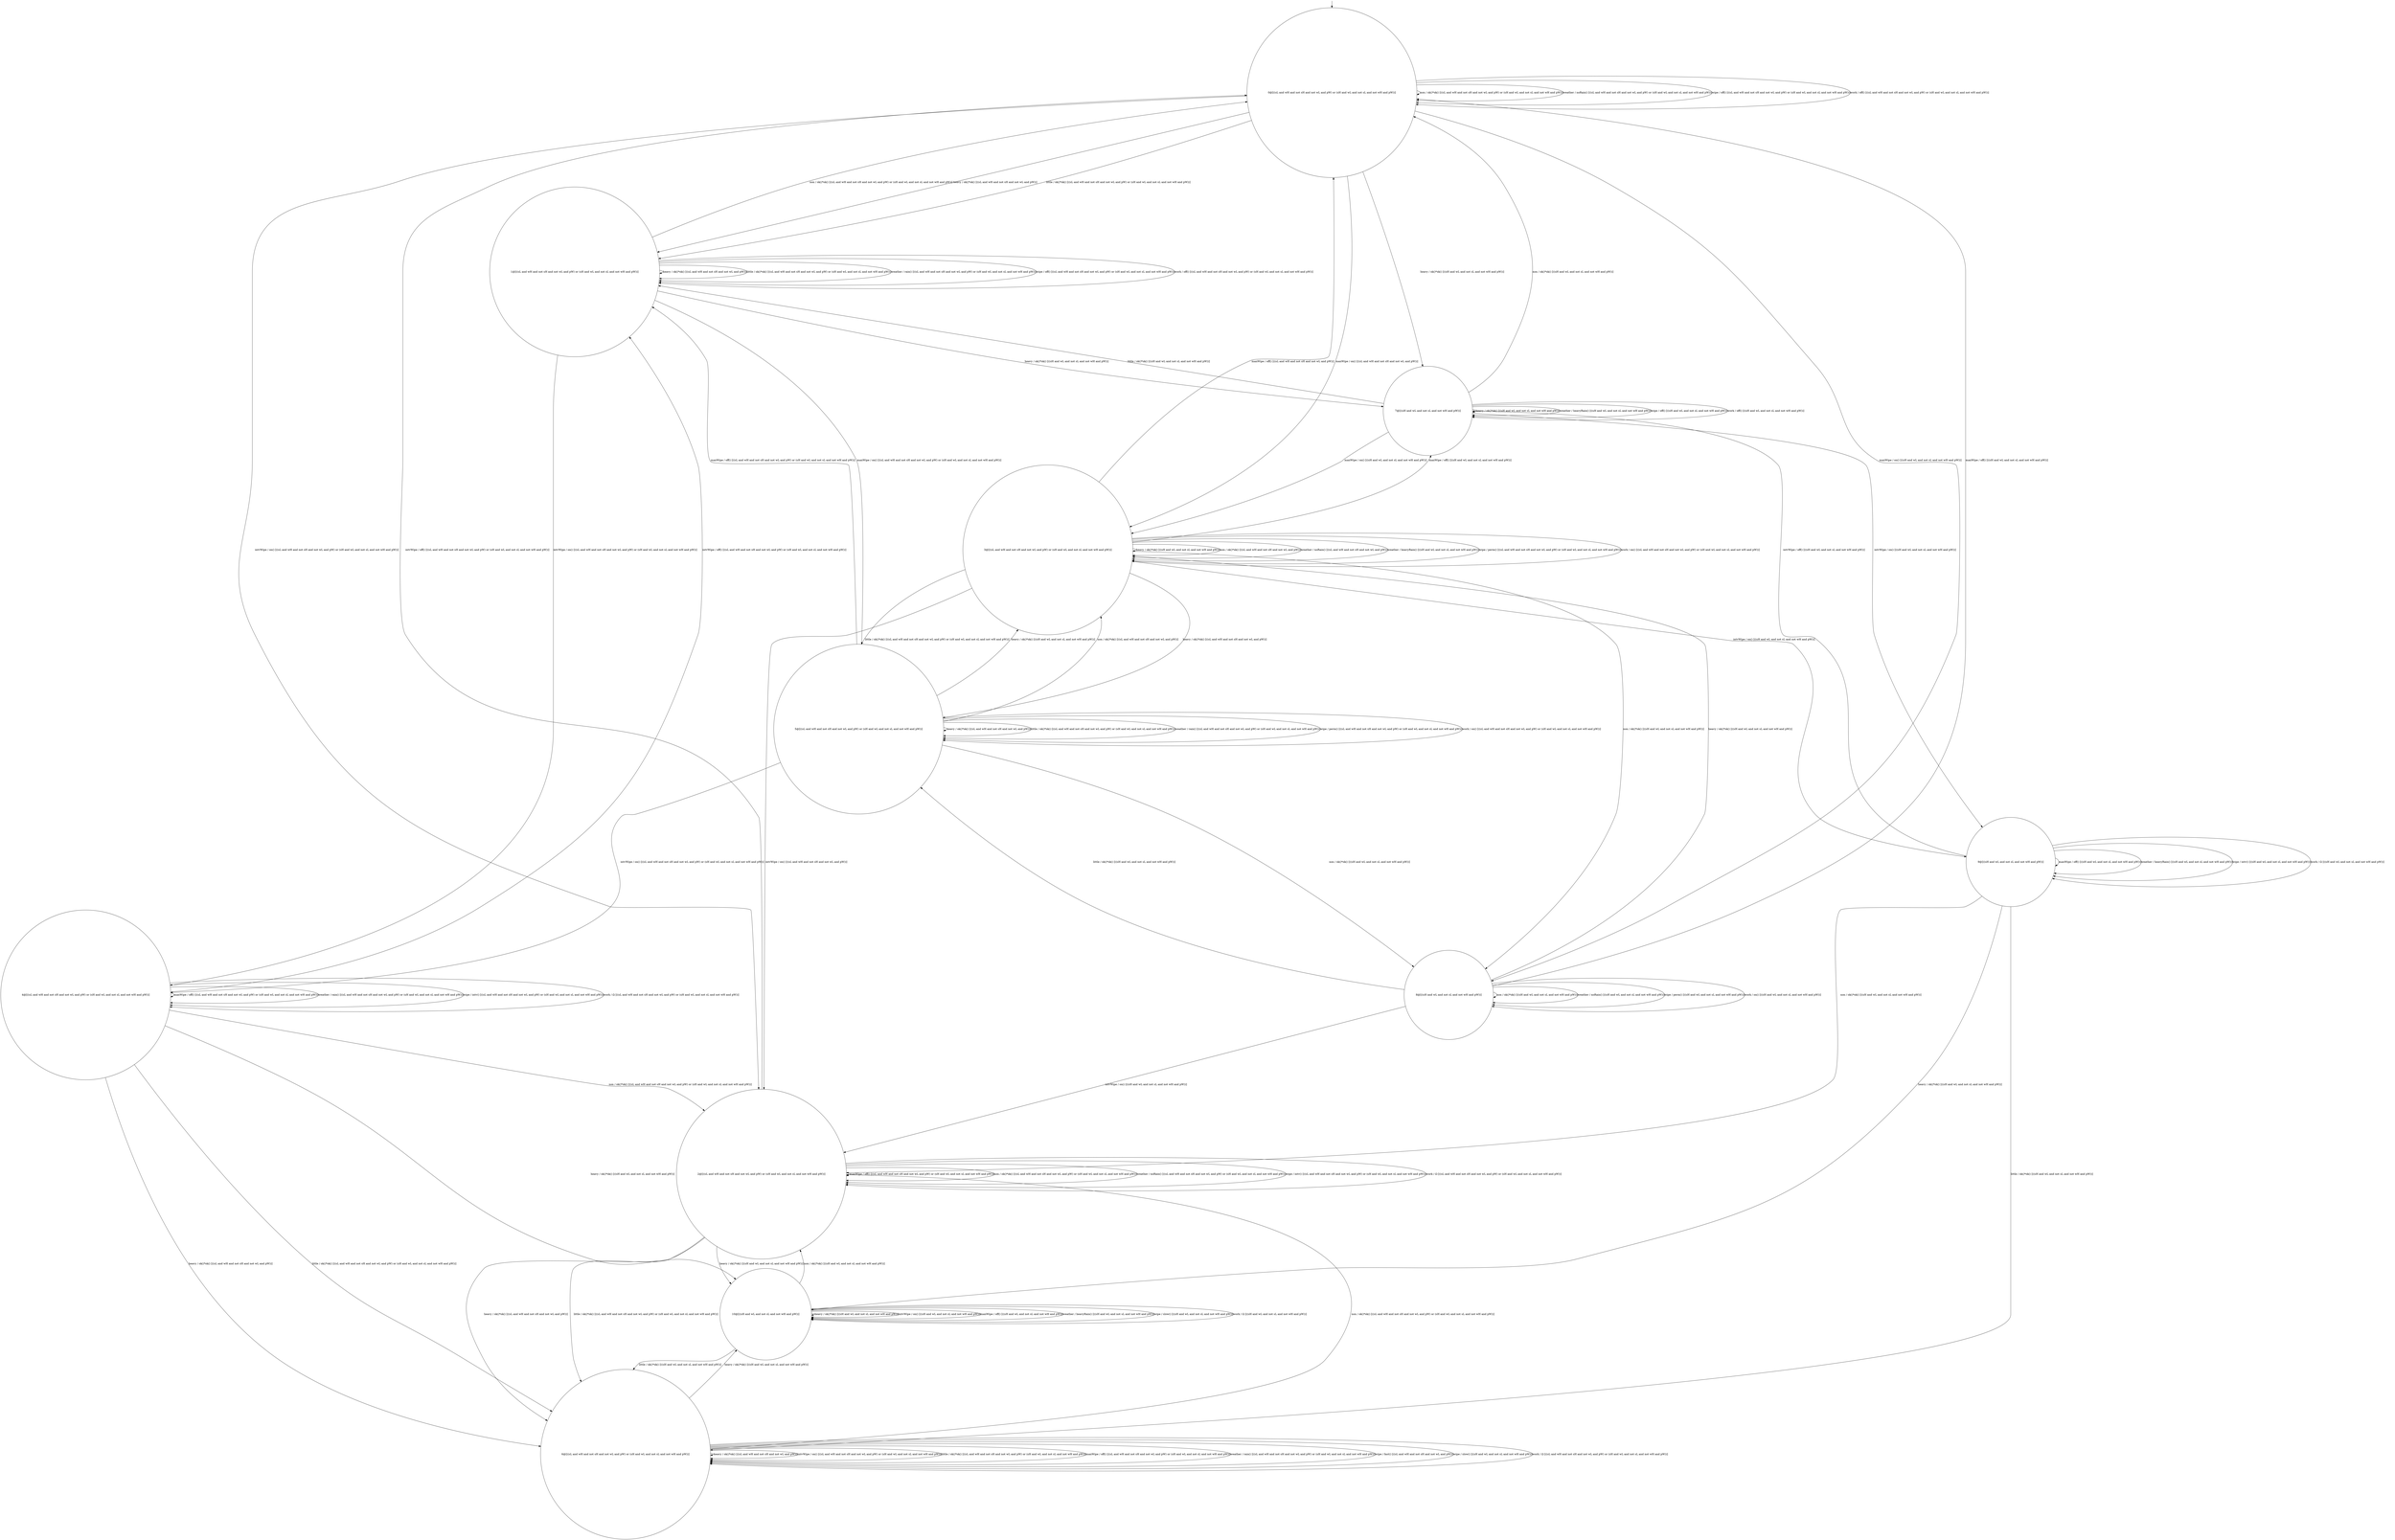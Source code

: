 digraph g {
	edge [lblstyle="above, sloped"];
	s0 [shape="circle" label="0@[((sL and wH and not sH and not wL and pW) or (sH and wL and not sL and not wH and pW))]"];
	s1 [shape="circle" label="1@[((sL and wH and not sH and not wL and pW) or (sH and wL and not sL and not wH and pW))]"];
	s2 [shape="circle" label="2@[((sL and wH and not sH and not wL and pW) or (sH and wL and not sL and not wH and pW))]"];
	s3 [shape="circle" label="3@[((sL and wH and not sH and not wL and pW) or (sH and wL and not sL and not wH and pW))]"];
	s4 [shape="circle" label="4@[((sL and wH and not sH and not wL and pW) or (sH and wL and not sL and not wH and pW))]"];
	s5 [shape="circle" label="5@[((sL and wH and not sH and not wL and pW) or (sH and wL and not sL and not wH and pW))]"];
	s6 [shape="circle" label="6@[((sL and wH and not sH and not wL and pW) or (sH and wL and not sL and not wH and pW))]"];
	s7 [shape="circle" label="7@[((sH and wL and not sL and not wH and pW))]"];
	s8 [shape="circle" label="8@[((sH and wL and not sL and not wH and pW))]"];
	s9 [shape="circle" label="9@[((sH and wL and not sL and not wH and pW))]"];
	s10 [shape="circle" label="10@[((sH and wL and not sL and not wH and pW))]"];
	s0 -> s7 [label="heavy / ok()*ok() [((sH and wL and not sL and not wH and pW))]"];
	s0 -> s1 [label="heavy / ok()*ok() [((sL and wH and not sH and not wL and pW))]"];
	s0 -> s2 [label="intvWipe / on() [((sL and wH and not sH and not wL and pW) or (sH and wL and not sL and not wH and pW))]"];
	s0 -> s1 [label="little / ok()*ok() [((sL and wH and not sH and not wL and pW) or (sH and wL and not sL and not wH and pW))]"];
	s0 -> s8 [label="manWipe / on() [((sH and wL and not sL and not wH and pW))]"];
	s0 -> s3 [label="manWipe / on() [((sL and wH and not sH and not wL and pW))]"];
	s0 -> s0 [label="non / ok()*ok() [((sL and wH and not sH and not wL and pW) or (sH and wL and not sL and not wH and pW))]"];
	s0 -> s0 [label="weather / noRain() [((sL and wH and not sH and not wL and pW) or (sH and wL and not sL and not wH and pW))]"];
	s0 -> s0 [label="wipe / off() [((sL and wH and not sH and not wL and pW) or (sH and wL and not sL and not wH and pW))]"];
	s0 -> s0 [label="work / off() [((sL and wH and not sH and not wL and pW) or (sH and wL and not sL and not wH and pW))]"];
	s1 -> s7 [label="heavy / ok()*ok() [((sH and wL and not sL and not wH and pW))]"];
	s1 -> s1 [label="heavy / ok()*ok() [((sL and wH and not sH and not wL and pW))]"];
	s1 -> s4 [label="intvWipe / on() [((sL and wH and not sH and not wL and pW) or (sH and wL and not sL and not wH and pW))]"];
	s1 -> s1 [label="little / ok()*ok() [((sL and wH and not sH and not wL and pW) or (sH and wL and not sL and not wH and pW))]"];
	s1 -> s5 [label="manWipe / on() [((sL and wH and not sH and not wL and pW) or (sH and wL and not sL and not wH and pW))]"];
	s1 -> s0 [label="non / ok()*ok() [((sL and wH and not sH and not wL and pW) or (sH and wL and not sL and not wH and pW))]"];
	s1 -> s1 [label="weather / rain() [((sL and wH and not sH and not wL and pW) or (sH and wL and not sL and not wH and pW))]"];
	s1 -> s1 [label="wipe / off() [((sL and wH and not sH and not wL and pW) or (sH and wL and not sL and not wH and pW))]"];
	s1 -> s1 [label="work / off() [((sL and wH and not sH and not wL and pW) or (sH and wL and not sL and not wH and pW))]"];
	s2 -> s10 [label="heavy / ok()*ok() [((sH and wL and not sL and not wH and pW))]"];
	s2 -> s6 [label="heavy / ok()*ok() [((sL and wH and not sH and not wL and pW))]"];
	s2 -> s0 [label="intvWipe / off() [((sL and wH and not sH and not wL and pW) or (sH and wL and not sL and not wH and pW))]"];
	s2 -> s6 [label="little / ok()*ok() [((sL and wH and not sH and not wL and pW) or (sH and wL and not sL and not wH and pW))]"];
	s2 -> s2 [label="manWipe / off() [((sL and wH and not sH and not wL and pW) or (sH and wL and not sL and not wH and pW))]"];
	s2 -> s2 [label="non / ok()*ok() [((sL and wH and not sH and not wL and pW) or (sH and wL and not sL and not wH and pW))]"];
	s2 -> s2 [label="weather / noRain() [((sL and wH and not sH and not wL and pW) or (sH and wL and not sL and not wH and pW))]"];
	s2 -> s2 [label="wipe / intv() [((sL and wH and not sH and not wL and pW) or (sH and wL and not sL and not wH and pW))]"];
	s2 -> s2 [label="work / Ω [((sL and wH and not sH and not wL and pW) or (sH and wL and not sL and not wH and pW))]"];
	s3 -> s5 [label="heavy / ok()*ok() [((sL and wH and not sH and not wL and pW))]"];
	s3 -> s3 [label="heavy / ok()*ok() [((sH and wL and not sL and not wH and pW))]"];
	s3 -> s2 [label="intvWipe / on() [((sL and wH and not sH and not wL and pW))]"];
	s3 -> s9 [label="intvWipe / on() [((sH and wL and not sL and not wH and pW))]"];
	s3 -> s5 [label="little / ok()*ok() [((sL and wH and not sH and not wL and pW) or (sH and wL and not sL and not wH and pW))]"];
	s3 -> s0 [label="manWipe / off() [((sL and wH and not sH and not wL and pW))]"];
	s3 -> s7 [label="manWipe / off() [((sH and wL and not sL and not wH and pW))]"];
	s3 -> s3 [label="non / ok()*ok() [((sL and wH and not sH and not wL and pW))]"];
	s3 -> s8 [label="non / ok()*ok() [((sH and wL and not sL and not wH and pW))]"];
	s3 -> s3 [label="weather / noRain() [((sL and wH and not sH and not wL and pW))]"];
	s3 -> s3 [label="weather / heavyRain() [((sH and wL and not sL and not wH and pW))]"];
	s3 -> s3 [label="wipe / perm() [((sL and wH and not sH and not wL and pW) or (sH and wL and not sL and not wH and pW))]"];
	s3 -> s3 [label="work / on() [((sL and wH and not sH and not wL and pW) or (sH and wL and not sL and not wH and pW))]"];
	s4 -> s6 [label="heavy / ok()*ok() [((sL and wH and not sH and not wL and pW))]"];
	s4 -> s10 [label="heavy / ok()*ok() [((sH and wL and not sL and not wH and pW))]"];
	s4 -> s1 [label="intvWipe / off() [((sL and wH and not sH and not wL and pW) or (sH and wL and not sL and not wH and pW))]"];
	s4 -> s6 [label="little / ok()*ok() [((sL and wH and not sH and not wL and pW) or (sH and wL and not sL and not wH and pW))]"];
	s4 -> s4 [label="manWipe / off() [((sL and wH and not sH and not wL and pW) or (sH and wL and not sL and not wH and pW))]"];
	s4 -> s2 [label="non / ok()*ok() [((sL and wH and not sH and not wL and pW) or (sH and wL and not sL and not wH and pW))]"];
	s4 -> s4 [label="weather / rain() [((sL and wH and not sH and not wL and pW) or (sH and wL and not sL and not wH and pW))]"];
	s4 -> s4 [label="wipe / intv() [((sL and wH and not sH and not wL and pW) or (sH and wL and not sL and not wH and pW))]"];
	s4 -> s4 [label="work / Ω [((sL and wH and not sH and not wL and pW) or (sH and wL and not sL and not wH and pW))]"];
	s5 -> s3 [label="heavy / ok()*ok() [((sH and wL and not sL and not wH and pW))]"];
	s5 -> s5 [label="heavy / ok()*ok() [((sL and wH and not sH and not wL and pW))]"];
	s5 -> s4 [label="intvWipe / on() [((sL and wH and not sH and not wL and pW) or (sH and wL and not sL and not wH and pW))]"];
	s5 -> s5 [label="little / ok()*ok() [((sL and wH and not sH and not wL and pW) or (sH and wL and not sL and not wH and pW))]"];
	s5 -> s1 [label="manWipe / off() [((sL and wH and not sH and not wL and pW) or (sH and wL and not sL and not wH and pW))]"];
	s5 -> s8 [label="non / ok()*ok() [((sH and wL and not sL and not wH and pW))]"];
	s5 -> s3 [label="non / ok()*ok() [((sL and wH and not sH and not wL and pW))]"];
	s5 -> s5 [label="weather / rain() [((sL and wH and not sH and not wL and pW) or (sH and wL and not sL and not wH and pW))]"];
	s5 -> s5 [label="wipe / perm() [((sL and wH and not sH and not wL and pW) or (sH and wL and not sL and not wH and pW))]"];
	s5 -> s5 [label="work / on() [((sL and wH and not sH and not wL and pW) or (sH and wL and not sL and not wH and pW))]"];
	s6 -> s10 [label="heavy / ok()*ok() [((sH and wL and not sL and not wH and pW))]"];
	s6 -> s6 [label="heavy / ok()*ok() [((sL and wH and not sH and not wL and pW))]"];
	s6 -> s6 [label="intvWipe / on() [((sL and wH and not sH and not wL and pW) or (sH and wL and not sL and not wH and pW))]"];
	s6 -> s6 [label="little / ok()*ok() [((sL and wH and not sH and not wL and pW) or (sH and wL and not sL and not wH and pW))]"];
	s6 -> s6 [label="manWipe / off() [((sL and wH and not sH and not wL and pW) or (sH and wL and not sL and not wH and pW))]"];
	s6 -> s2 [label="non / ok()*ok() [((sL and wH and not sH and not wL and pW) or (sH and wL and not sL and not wH and pW))]"];
	s6 -> s6 [label="weather / rain() [((sL and wH and not sH and not wL and pW) or (sH and wL and not sL and not wH and pW))]"];
	s6 -> s6 [label="wipe / fast() [((sL and wH and not sH and not wL and pW))]"];
	s6 -> s6 [label="wipe / slow() [((sH and wL and not sL and not wH and pW))]"];
	s6 -> s6 [label="work / Ω [((sL and wH and not sH and not wL and pW) or (sH and wL and not sL and not wH and pW))]"];
	s7 -> s7 [label="heavy / ok()*ok() [((sH and wL and not sL and not wH and pW))]"];
	s7 -> s9 [label="intvWipe / on() [((sH and wL and not sL and not wH and pW))]"];
	s7 -> s1 [label="little / ok()*ok() [((sH and wL and not sL and not wH and pW))]"];
	s7 -> s3 [label="manWipe / on() [((sH and wL and not sL and not wH and pW))]"];
	s7 -> s0 [label="non / ok()*ok() [((sH and wL and not sL and not wH and pW))]"];
	s7 -> s7 [label="weather / heavyRain() [((sH and wL and not sL and not wH and pW))]"];
	s7 -> s7 [label="wipe / off() [((sH and wL and not sL and not wH and pW))]"];
	s7 -> s7 [label="work / off() [((sH and wL and not sL and not wH and pW))]"];
	s8 -> s3 [label="heavy / ok()*ok() [((sH and wL and not sL and not wH and pW))]"];
	s8 -> s2 [label="intvWipe / on() [((sH and wL and not sL and not wH and pW))]"];
	s8 -> s5 [label="little / ok()*ok() [((sH and wL and not sL and not wH and pW))]"];
	s8 -> s0 [label="manWipe / off() [((sH and wL and not sL and not wH and pW))]"];
	s8 -> s8 [label="non / ok()*ok() [((sH and wL and not sL and not wH and pW))]"];
	s8 -> s8 [label="weather / noRain() [((sH and wL and not sL and not wH and pW))]"];
	s8 -> s8 [label="wipe / perm() [((sH and wL and not sL and not wH and pW))]"];
	s8 -> s8 [label="work / on() [((sH and wL and not sL and not wH and pW))]"];
	s9 -> s10 [label="heavy / ok()*ok() [((sH and wL and not sL and not wH and pW))]"];
	s9 -> s7 [label="intvWipe / off() [((sH and wL and not sL and not wH and pW))]"];
	s9 -> s6 [label="little / ok()*ok() [((sH and wL and not sL and not wH and pW))]"];
	s9 -> s9 [label="manWipe / off() [((sH and wL and not sL and not wH and pW))]"];
	s9 -> s2 [label="non / ok()*ok() [((sH and wL and not sL and not wH and pW))]"];
	s9 -> s9 [label="weather / heavyRain() [((sH and wL and not sL and not wH and pW))]"];
	s9 -> s9 [label="wipe / intv() [((sH and wL and not sL and not wH and pW))]"];
	s9 -> s9 [label="work / Ω [((sH and wL and not sL and not wH and pW))]"];
	s10 -> s10 [label="heavy / ok()*ok() [((sH and wL and not sL and not wH and pW))]"];
	s10 -> s10 [label="intvWipe / on() [((sH and wL and not sL and not wH and pW))]"];
	s10 -> s6 [label="little / ok()*ok() [((sH and wL and not sL and not wH and pW))]"];
	s10 -> s10 [label="manWipe / off() [((sH and wL and not sL and not wH and pW))]"];
	s10 -> s2 [label="non / ok()*ok() [((sH and wL and not sL and not wH and pW))]"];
	s10 -> s10 [label="weather / heavyRain() [((sH and wL and not sL and not wH and pW))]"];
	s10 -> s10 [label="wipe / slow() [((sH and wL and not sL and not wH and pW))]"];
	s10 -> s10 [label="work / Ω [((sH and wL and not sL and not wH and pW))]"];
	__start0 [label="" shape="none" width="0" height="0"];
	__start0 -> s0;
}